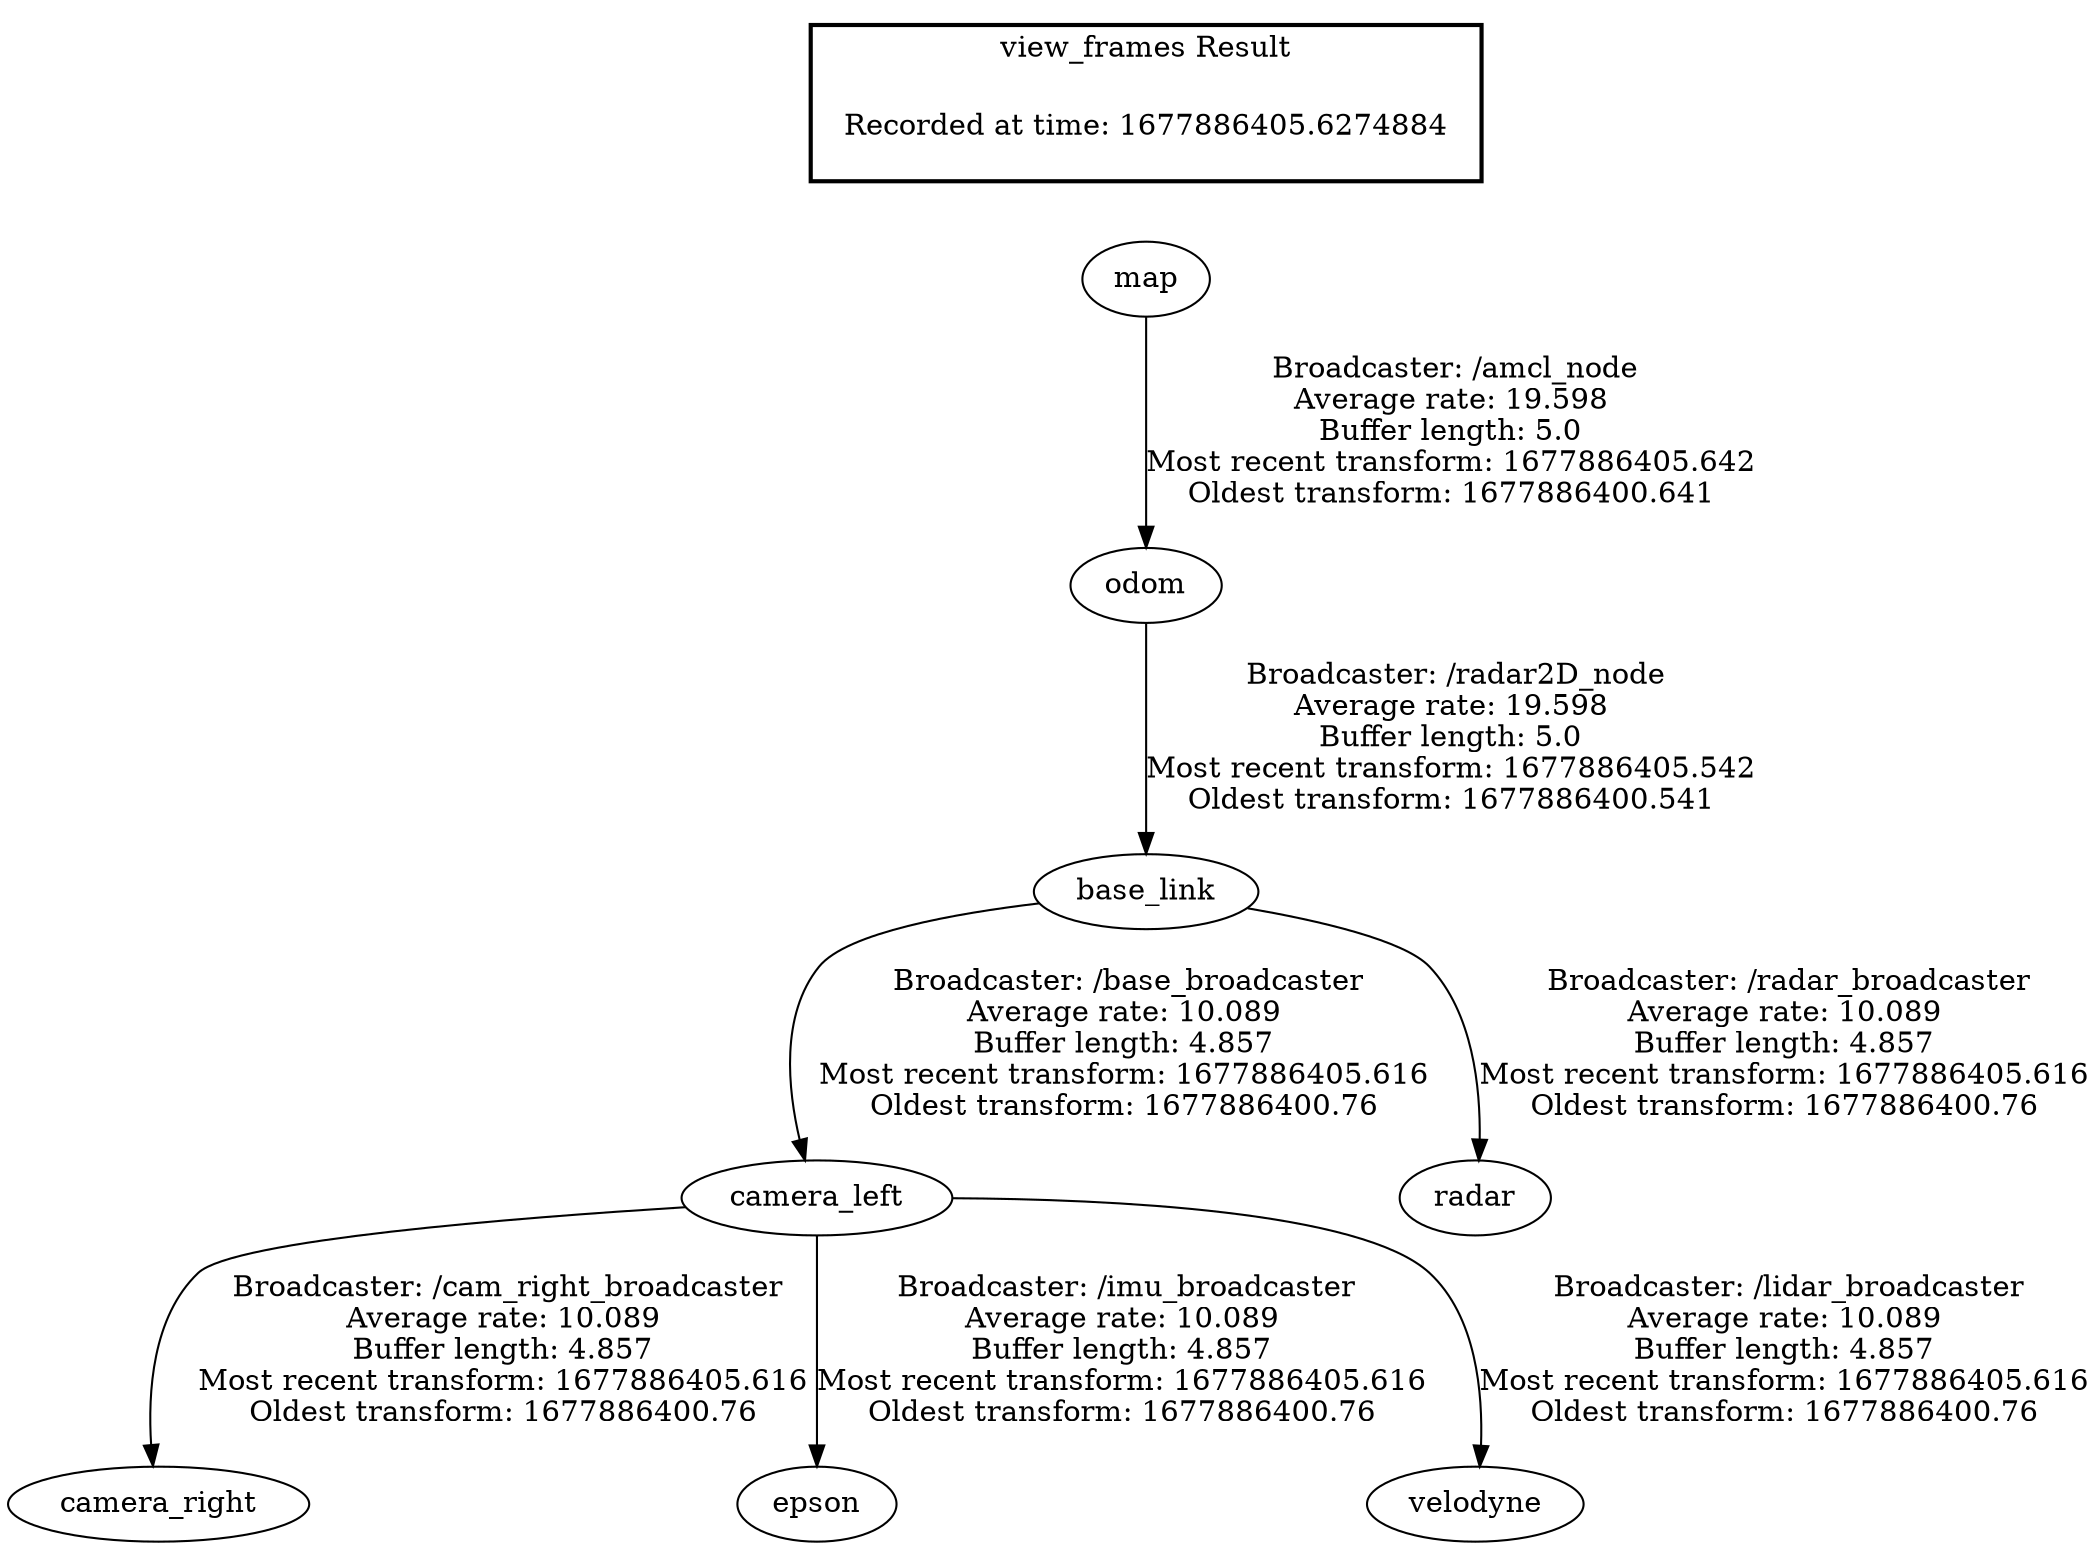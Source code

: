 digraph G {
"odom" -> "base_link"[label=" Broadcaster: /radar2D_node\nAverage rate: 19.598\nBuffer length: 5.0\nMost recent transform: 1677886405.542\nOldest transform: 1677886400.541\n"];
"map" -> "odom"[label=" Broadcaster: /amcl_node\nAverage rate: 19.598\nBuffer length: 5.0\nMost recent transform: 1677886405.642\nOldest transform: 1677886400.641\n"];
"camera_left" -> "camera_right"[label=" Broadcaster: /cam_right_broadcaster\nAverage rate: 10.089\nBuffer length: 4.857\nMost recent transform: 1677886405.616\nOldest transform: 1677886400.76\n"];
"base_link" -> "camera_left"[label=" Broadcaster: /base_broadcaster\nAverage rate: 10.089\nBuffer length: 4.857\nMost recent transform: 1677886405.616\nOldest transform: 1677886400.76\n"];
"base_link" -> "radar"[label=" Broadcaster: /radar_broadcaster\nAverage rate: 10.089\nBuffer length: 4.857\nMost recent transform: 1677886405.616\nOldest transform: 1677886400.76\n"];
"camera_left" -> "epson"[label=" Broadcaster: /imu_broadcaster\nAverage rate: 10.089\nBuffer length: 4.857\nMost recent transform: 1677886405.616\nOldest transform: 1677886400.76\n"];
"camera_left" -> "velodyne"[label=" Broadcaster: /lidar_broadcaster\nAverage rate: 10.089\nBuffer length: 4.857\nMost recent transform: 1677886405.616\nOldest transform: 1677886400.76\n"];
edge [style=invis];
 subgraph cluster_legend { style=bold; color=black; label ="view_frames Result";
"Recorded at time: 1677886405.6274884"[ shape=plaintext ] ;
}->"map";
}